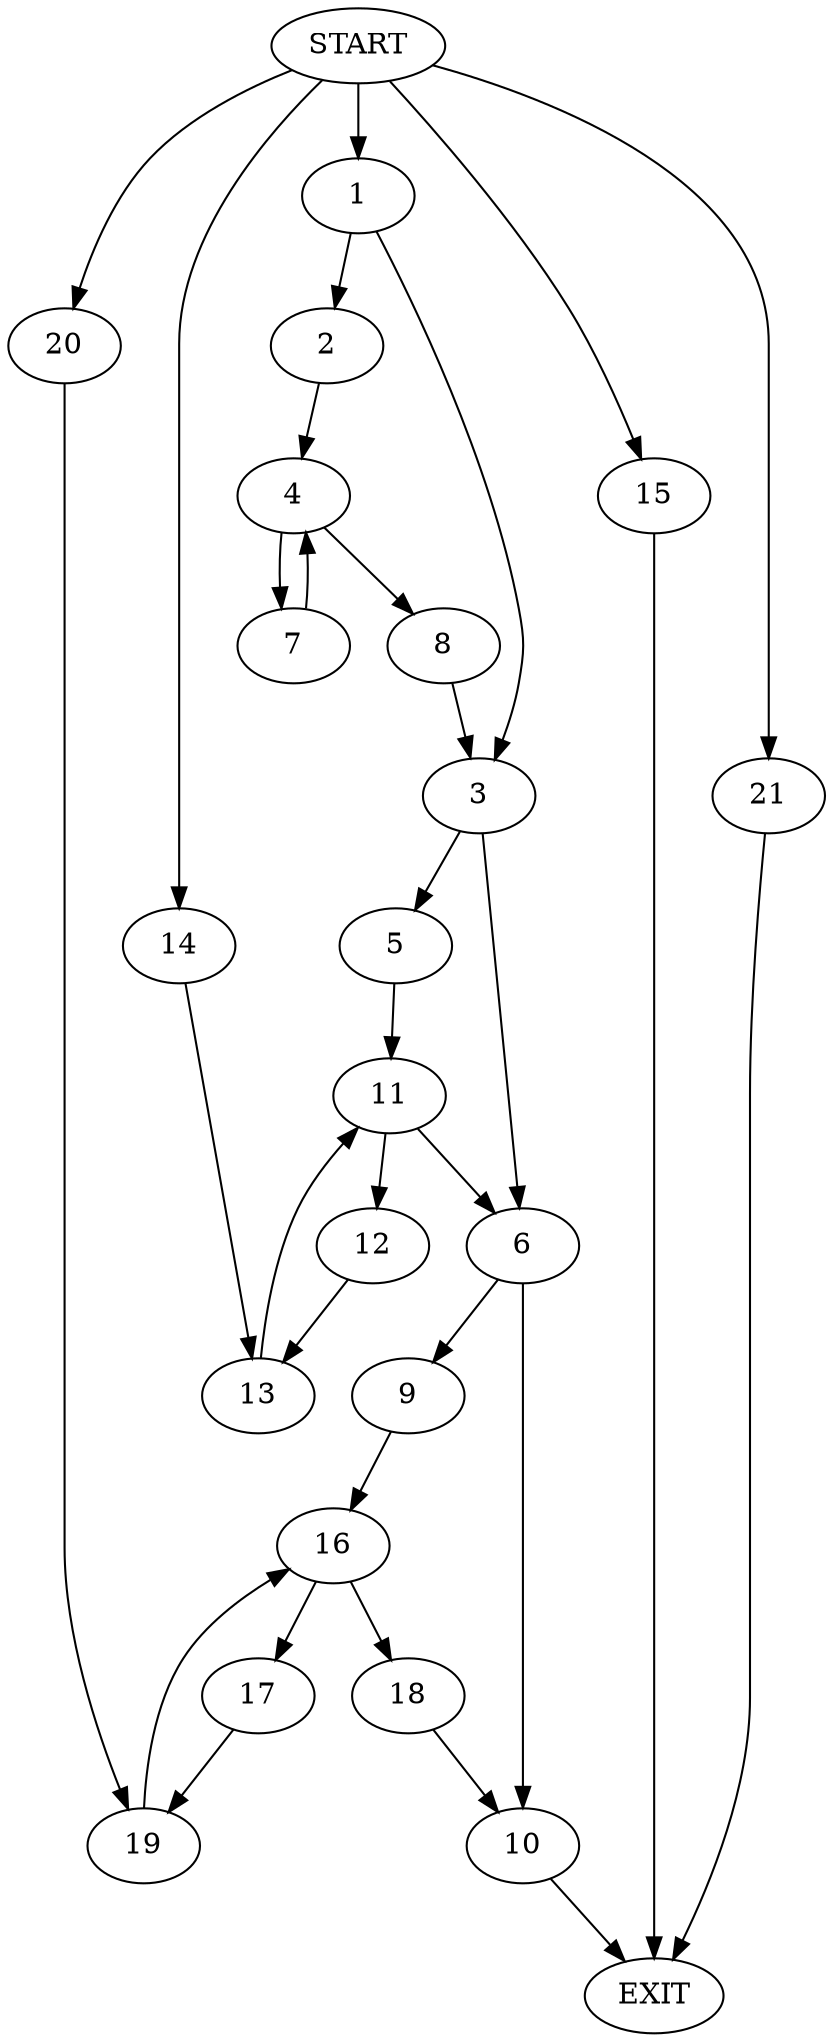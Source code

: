 digraph {
0 [label="START"]
22 [label="EXIT"]
0 -> 1
1 -> 2
1 -> 3
2 -> 4
3 -> 5
3 -> 6
4 -> 7
4 -> 8
7 -> 4
8 -> 3
6 -> 9
6 -> 10
5 -> 11
11 -> 12
11 -> 6
12 -> 13
13 -> 11
0 -> 14
14 -> 13
0 -> 15
15 -> 22
10 -> 22
9 -> 16
16 -> 17
16 -> 18
18 -> 10
17 -> 19
19 -> 16
0 -> 20
20 -> 19
0 -> 21
21 -> 22
}
